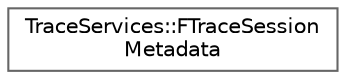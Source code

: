 digraph "Graphical Class Hierarchy"
{
 // INTERACTIVE_SVG=YES
 // LATEX_PDF_SIZE
  bgcolor="transparent";
  edge [fontname=Helvetica,fontsize=10,labelfontname=Helvetica,labelfontsize=10];
  node [fontname=Helvetica,fontsize=10,shape=box,height=0.2,width=0.4];
  rankdir="LR";
  Node0 [id="Node000000",label="TraceServices::FTraceSession\lMetadata",height=0.2,width=0.4,color="grey40", fillcolor="white", style="filled",URL="$de/d2d/structTraceServices_1_1FTraceSessionMetadata.html",tooltip=" "];
}
